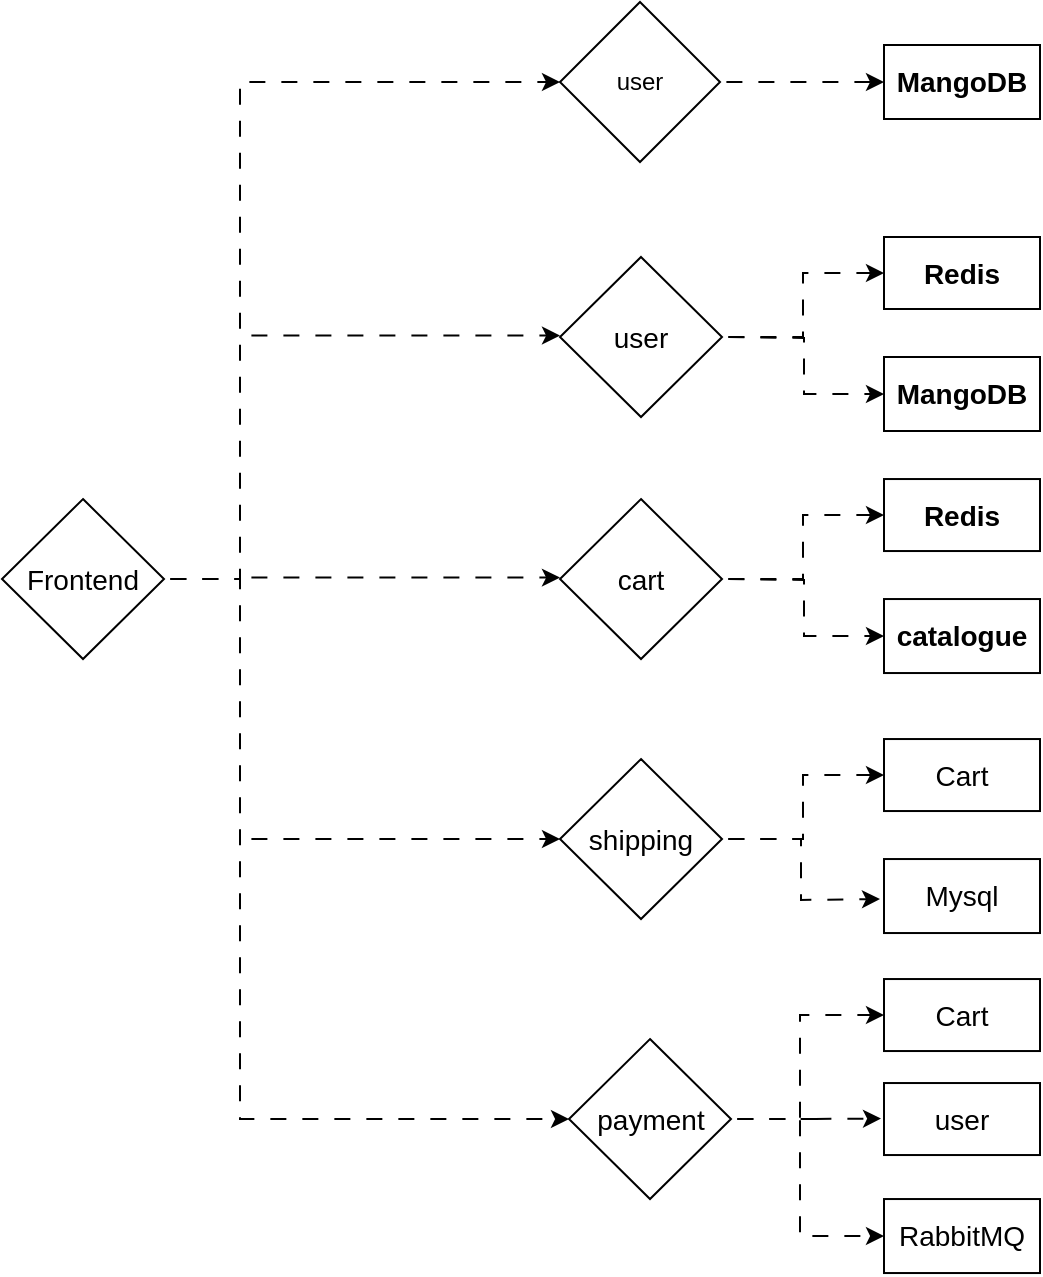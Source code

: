 <mxfile version="28.0.4">
  <diagram name="Page-1" id="KkRfGOCM8opB2iI87PhD">
    <mxGraphModel dx="1540" dy="1782" grid="1" gridSize="10" guides="1" tooltips="1" connect="1" arrows="1" fold="1" page="1" pageScale="1" pageWidth="850" pageHeight="1100" math="0" shadow="0">
      <root>
        <mxCell id="0" />
        <mxCell id="1" parent="0" />
        <mxCell id="0EdLp8EVLcbF2BcT8O4--1" style="edgeStyle=orthogonalEdgeStyle;rounded=0;orthogonalLoop=1;jettySize=auto;html=1;entryX=0;entryY=0.5;entryDx=0;entryDy=0;flowAnimation=1;shadow=0;fontSize=14;" parent="1" source="0EdLp8EVLcbF2BcT8O4--3" target="0EdLp8EVLcbF2BcT8O4--4" edge="1">
          <mxGeometry relative="1" as="geometry" />
        </mxCell>
        <mxCell id="0EdLp8EVLcbF2BcT8O4--2" style="edgeStyle=orthogonalEdgeStyle;rounded=0;orthogonalLoop=1;jettySize=auto;html=1;flowAnimation=1;shadow=0;fontSize=14;" parent="1" source="0EdLp8EVLcbF2BcT8O4--3" edge="1">
          <mxGeometry relative="1" as="geometry">
            <mxPoint x="519" y="-211.48" as="targetPoint" />
          </mxGeometry>
        </mxCell>
        <mxCell id="0EdLp8EVLcbF2BcT8O4--3" value="shipping" style="rhombus;whiteSpace=wrap;html=1;shadow=0;fontSize=14;" parent="1" vertex="1">
          <mxGeometry x="359" y="-281.48" width="81" height="80" as="geometry" />
        </mxCell>
        <mxCell id="0EdLp8EVLcbF2BcT8O4--4" value="Cart" style="whiteSpace=wrap;html=1;shadow=0;fontSize=14;" parent="1" vertex="1">
          <mxGeometry x="521" y="-291.48" width="78" height="36" as="geometry" />
        </mxCell>
        <mxCell id="0EdLp8EVLcbF2BcT8O4--5" value="Mysql" style="whiteSpace=wrap;html=1;shadow=0;fontSize=14;" parent="1" vertex="1">
          <mxGeometry x="521" y="-231.48" width="78" height="37" as="geometry" />
        </mxCell>
        <mxCell id="0EdLp8EVLcbF2BcT8O4--6" style="edgeStyle=orthogonalEdgeStyle;rounded=0;orthogonalLoop=1;jettySize=auto;html=1;entryX=0;entryY=0.5;entryDx=0;entryDy=0;flowAnimation=1;shadow=0;fontSize=14;" parent="1" source="0EdLp8EVLcbF2BcT8O4--8" target="0EdLp8EVLcbF2BcT8O4--9" edge="1">
          <mxGeometry relative="1" as="geometry">
            <Array as="points">
              <mxPoint x="479" y="-101.48" />
              <mxPoint x="479" y="-153.48" />
            </Array>
          </mxGeometry>
        </mxCell>
        <mxCell id="0EdLp8EVLcbF2BcT8O4--7" style="edgeStyle=orthogonalEdgeStyle;rounded=0;orthogonalLoop=1;jettySize=auto;html=1;entryX=0;entryY=0.5;entryDx=0;entryDy=0;flowAnimation=1;shadow=0;fontSize=14;" parent="1" source="0EdLp8EVLcbF2BcT8O4--8" target="0EdLp8EVLcbF2BcT8O4--10" edge="1">
          <mxGeometry relative="1" as="geometry">
            <Array as="points">
              <mxPoint x="479" y="-101.48" />
              <mxPoint x="479" y="-42.48" />
            </Array>
          </mxGeometry>
        </mxCell>
        <mxCell id="0EdLp8EVLcbF2BcT8O4--8" value="payment" style="rhombus;whiteSpace=wrap;html=1;shadow=0;fontSize=14;" parent="1" vertex="1">
          <mxGeometry x="363.5" y="-141.48" width="81" height="80" as="geometry" />
        </mxCell>
        <mxCell id="0EdLp8EVLcbF2BcT8O4--9" value="Cart" style="whiteSpace=wrap;html=1;shadow=0;fontSize=14;" parent="1" vertex="1">
          <mxGeometry x="521" y="-171.48" width="78" height="36" as="geometry" />
        </mxCell>
        <mxCell id="0EdLp8EVLcbF2BcT8O4--10" value="RabbitMQ" style="whiteSpace=wrap;html=1;shadow=0;fontSize=14;" parent="1" vertex="1">
          <mxGeometry x="521" y="-61.48" width="78" height="37" as="geometry" />
        </mxCell>
        <mxCell id="0EdLp8EVLcbF2BcT8O4--11" value="user" style="whiteSpace=wrap;html=1;shadow=0;fontSize=14;" parent="1" vertex="1">
          <mxGeometry x="521" y="-119.48" width="78" height="36" as="geometry" />
        </mxCell>
        <mxCell id="0EdLp8EVLcbF2BcT8O4--12" style="edgeStyle=orthogonalEdgeStyle;rounded=0;orthogonalLoop=1;jettySize=auto;html=1;entryX=0;entryY=0.5;entryDx=0;entryDy=0;flowAnimation=1;shadow=0;fontSize=14;" parent="1" source="0EdLp8EVLcbF2BcT8O4--14" target="0EdLp8EVLcbF2BcT8O4--27" edge="1">
          <mxGeometry relative="1" as="geometry">
            <Array as="points">
              <mxPoint x="199" y="-371.48" />
              <mxPoint x="199" y="-619.48" />
            </Array>
          </mxGeometry>
        </mxCell>
        <mxCell id="0EdLp8EVLcbF2BcT8O4--13" style="edgeStyle=orthogonalEdgeStyle;rounded=0;orthogonalLoop=1;jettySize=auto;html=1;entryX=0;entryY=0.5;entryDx=0;entryDy=0;flowAnimation=1;shadow=0;fontSize=14;" parent="1" source="0EdLp8EVLcbF2BcT8O4--14" target="0EdLp8EVLcbF2BcT8O4--8" edge="1">
          <mxGeometry relative="1" as="geometry">
            <Array as="points">
              <mxPoint x="199" y="-371.48" />
              <mxPoint x="199" y="-101.48" />
            </Array>
          </mxGeometry>
        </mxCell>
        <mxCell id="0EdLp8EVLcbF2BcT8O4--14" value="Frontend" style="rhombus;whiteSpace=wrap;html=1;shadow=0;fontSize=14;" parent="1" vertex="1">
          <mxGeometry x="80" y="-411.48" width="81" height="80" as="geometry" />
        </mxCell>
        <mxCell id="0EdLp8EVLcbF2BcT8O4--15" value="" style="endArrow=classic;html=1;rounded=0;flowAnimation=1;shadow=0;fontSize=14;" parent="1" edge="1">
          <mxGeometry width="50" height="50" relative="1" as="geometry">
            <mxPoint x="490.5" y="-101.48" as="sourcePoint" />
            <mxPoint x="519.5" y="-101.73" as="targetPoint" />
            <Array as="points">
              <mxPoint x="479" y="-101.48" />
            </Array>
          </mxGeometry>
        </mxCell>
        <mxCell id="0EdLp8EVLcbF2BcT8O4--16" style="edgeStyle=orthogonalEdgeStyle;rounded=0;orthogonalLoop=1;jettySize=auto;html=1;entryX=0;entryY=0.5;entryDx=0;entryDy=0;flowAnimation=1;shadow=0;fontSize=14;" parent="1" source="0EdLp8EVLcbF2BcT8O4--17" target="0EdLp8EVLcbF2BcT8O4--19" edge="1">
          <mxGeometry relative="1" as="geometry" />
        </mxCell>
        <mxCell id="0EdLp8EVLcbF2BcT8O4--17" value="cart" style="rhombus;whiteSpace=wrap;html=1;shadow=0;fontSize=14;" parent="1" vertex="1">
          <mxGeometry x="359" y="-411.48" width="81" height="80" as="geometry" />
        </mxCell>
        <mxCell id="0EdLp8EVLcbF2BcT8O4--18" style="edgeStyle=orthogonalEdgeStyle;rounded=0;orthogonalLoop=1;jettySize=auto;html=1;entryX=0;entryY=0.5;entryDx=0;entryDy=0;flowAnimation=1;shadow=0;fontSize=14;" parent="1" target="0EdLp8EVLcbF2BcT8O4--20" edge="1">
          <mxGeometry relative="1" as="geometry">
            <mxPoint x="440" y="-371.48" as="sourcePoint" />
          </mxGeometry>
        </mxCell>
        <mxCell id="0EdLp8EVLcbF2BcT8O4--19" value="&lt;span style=&quot;font-weight: 700;&quot;&gt;Redis&lt;/span&gt;" style="whiteSpace=wrap;html=1;shadow=0;fontSize=14;" parent="1" vertex="1">
          <mxGeometry x="521" y="-421.48" width="78" height="36" as="geometry" />
        </mxCell>
        <mxCell id="0EdLp8EVLcbF2BcT8O4--20" value="&lt;span style=&quot;font-weight: 700;&quot;&gt;catalogue&lt;/span&gt;" style="whiteSpace=wrap;html=1;shadow=0;fontSize=14;" parent="1" vertex="1">
          <mxGeometry x="521" y="-361.48" width="78" height="37" as="geometry" />
        </mxCell>
        <mxCell id="0EdLp8EVLcbF2BcT8O4--21" style="edgeStyle=orthogonalEdgeStyle;rounded=0;orthogonalLoop=1;jettySize=auto;html=1;entryX=0;entryY=0.5;entryDx=0;entryDy=0;flowAnimation=1;shadow=0;fontSize=14;" parent="1" source="0EdLp8EVLcbF2BcT8O4--22" target="0EdLp8EVLcbF2BcT8O4--24" edge="1">
          <mxGeometry relative="1" as="geometry" />
        </mxCell>
        <mxCell id="0EdLp8EVLcbF2BcT8O4--22" value="user" style="rhombus;whiteSpace=wrap;html=1;shadow=0;fontSize=14;" parent="1" vertex="1">
          <mxGeometry x="359" y="-532.5" width="81" height="80" as="geometry" />
        </mxCell>
        <mxCell id="0EdLp8EVLcbF2BcT8O4--23" style="edgeStyle=orthogonalEdgeStyle;rounded=0;orthogonalLoop=1;jettySize=auto;html=1;entryX=0;entryY=0.5;entryDx=0;entryDy=0;flowAnimation=1;shadow=0;fontSize=14;" parent="1" target="0EdLp8EVLcbF2BcT8O4--25" edge="1">
          <mxGeometry relative="1" as="geometry">
            <mxPoint x="440" y="-492.5" as="sourcePoint" />
          </mxGeometry>
        </mxCell>
        <mxCell id="0EdLp8EVLcbF2BcT8O4--24" value="&lt;span style=&quot;font-weight: 700;&quot;&gt;Redis&lt;/span&gt;" style="whiteSpace=wrap;html=1;shadow=0;fontSize=14;" parent="1" vertex="1">
          <mxGeometry x="521" y="-542.5" width="78" height="36" as="geometry" />
        </mxCell>
        <mxCell id="0EdLp8EVLcbF2BcT8O4--25" value="&lt;span style=&quot;font-weight: 700;&quot;&gt;MangoDB&lt;/span&gt;" style="whiteSpace=wrap;html=1;shadow=0;fontSize=14;" parent="1" vertex="1">
          <mxGeometry x="521" y="-482.5" width="78" height="37" as="geometry" />
        </mxCell>
        <mxCell id="0EdLp8EVLcbF2BcT8O4--26" style="edgeStyle=orthogonalEdgeStyle;rounded=0;orthogonalLoop=1;jettySize=auto;html=1;entryX=0;entryY=0.5;entryDx=0;entryDy=0;flowAnimation=1;shadow=0;fontSize=14;" parent="1" source="0EdLp8EVLcbF2BcT8O4--27" target="0EdLp8EVLcbF2BcT8O4--28" edge="1">
          <mxGeometry relative="1" as="geometry" />
        </mxCell>
        <mxCell id="0EdLp8EVLcbF2BcT8O4--27" value="user" style="rhombus;whiteSpace=wrap;html=1;" parent="1" vertex="1">
          <mxGeometry x="359" y="-660" width="80" height="80" as="geometry" />
        </mxCell>
        <mxCell id="0EdLp8EVLcbF2BcT8O4--28" value="MangoDB" style="whiteSpace=wrap;html=1;fontStyle=1;shadow=0;fontSize=14;" parent="1" vertex="1">
          <mxGeometry x="521" y="-638.5" width="78" height="37" as="geometry" />
        </mxCell>
        <mxCell id="0EdLp8EVLcbF2BcT8O4--29" value="" style="endArrow=classic;html=1;rounded=0;entryX=0;entryY=0.5;entryDx=0;entryDy=0;flowAnimation=1;shadow=0;fontSize=14;" parent="1" target="0EdLp8EVLcbF2BcT8O4--3" edge="1">
          <mxGeometry width="50" height="50" relative="1" as="geometry">
            <mxPoint x="201.5" y="-241.48" as="sourcePoint" />
            <mxPoint x="291.5" y="-241.48" as="targetPoint" />
          </mxGeometry>
        </mxCell>
        <mxCell id="0EdLp8EVLcbF2BcT8O4--30" value="" style="endArrow=classic;html=1;rounded=0;entryX=0;entryY=0.5;entryDx=0;entryDy=0;flowAnimation=1;shadow=0;fontSize=14;" parent="1" edge="1">
          <mxGeometry width="50" height="50" relative="1" as="geometry">
            <mxPoint x="201.5" y="-372.19" as="sourcePoint" />
            <mxPoint x="359" y="-372.19" as="targetPoint" />
          </mxGeometry>
        </mxCell>
        <mxCell id="0EdLp8EVLcbF2BcT8O4--31" value="" style="endArrow=classic;html=1;rounded=0;entryX=0;entryY=0.5;entryDx=0;entryDy=0;flowAnimation=1;shadow=0;fontSize=14;" parent="1" edge="1">
          <mxGeometry width="50" height="50" relative="1" as="geometry">
            <mxPoint x="201.5" y="-493.21" as="sourcePoint" />
            <mxPoint x="359" y="-493.21" as="targetPoint" />
          </mxGeometry>
        </mxCell>
      </root>
    </mxGraphModel>
  </diagram>
</mxfile>
